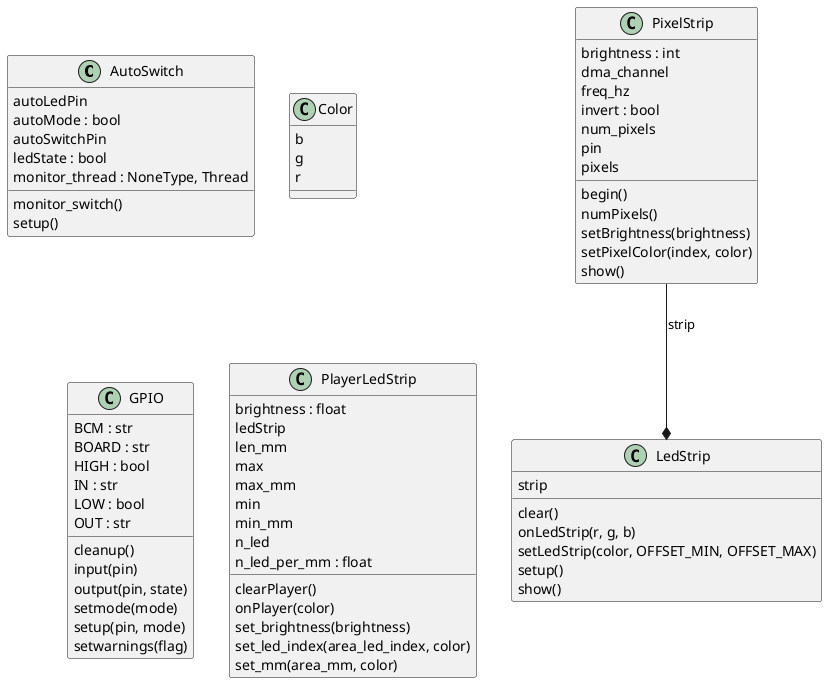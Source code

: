 @startuml classes_pingpy_hardware
set namespaceSeparator none
class "AutoSwitch" as pingpy.hardware.autoSwitch.AutoSwitch {
  autoLedPin
  autoMode : bool
  autoSwitchPin
  ledState : bool
  monitor_thread : NoneType, Thread
  monitor_switch()
  setup()
}
class "Color" as pingpy.hardware.rpi_ws281xMock.Color {
  b
  g
  r
}
class "GPIO" as pingpy.hardware.gpioMock.GPIO {
  BCM : str
  BOARD : str
  HIGH : bool
  IN : str
  LOW : bool
  OUT : str
  cleanup()
  input(pin)
  output(pin, state)
  setmode(mode)
  setup(pin, mode)
  setwarnings(flag)
}
class "LedStrip" as pingpy.hardware.ledStrip.LedStrip {
  strip
  clear()
  onLedStrip(r, g, b)
  setLedStrip(color, OFFSET_MIN, OFFSET_MAX)
  setup()
  show()
}
class "PixelStrip" as pingpy.hardware.rpi_ws281xMock.PixelStrip {
  brightness : int
  dma_channel
  freq_hz
  invert : bool
  num_pixels
  pin
  pixels
  begin()
  numPixels()
  setBrightness(brightness)
  setPixelColor(index, color)
  show()
}
class "PlayerLedStrip" as pingpy.hardware.ledStrip.PlayerLedStrip {
  brightness : float
  ledStrip
  len_mm
  max
  max_mm
  min
  min_mm
  n_led
  n_led_per_mm : float
  clearPlayer()
  onPlayer(color)
  set_brightness(brightness)
  set_led_index(area_led_index, color)
  set_mm(area_mm, color)
}
pingpy.hardware.rpi_ws281xMock.PixelStrip --* pingpy.hardware.ledStrip.LedStrip : strip
@enduml
